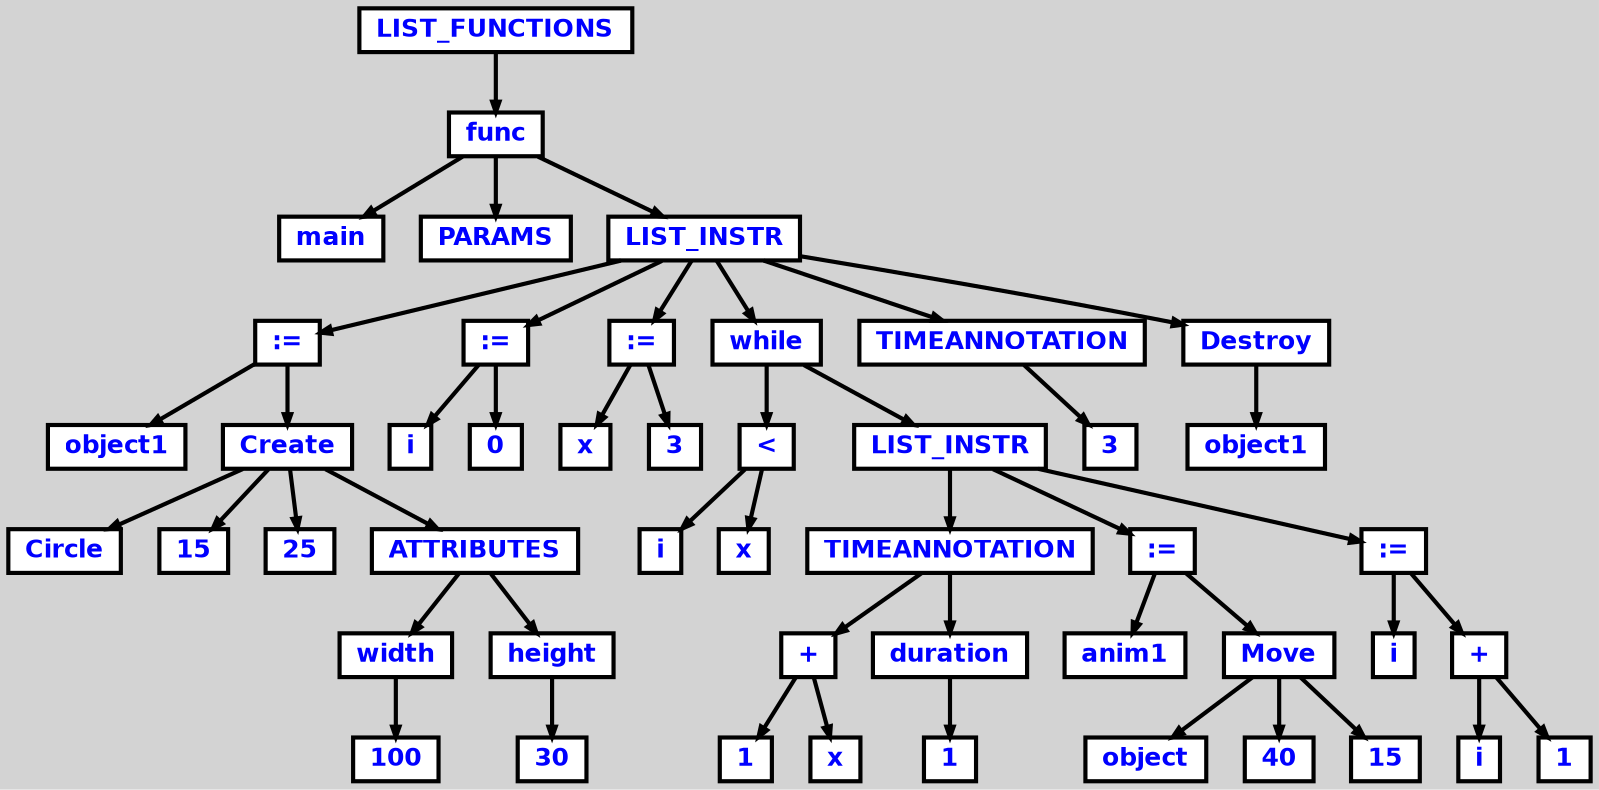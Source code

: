 digraph {

	ordering=out;
	ranksep=.4;
	bgcolor="lightgrey"; node [shape=box, fixedsize=false, fontsize=12, fontname="Helvetica-bold", fontcolor="blue"
		width=.25, height=.25, color="black", fillcolor="white", style="filled, solid, bold"];
	edge [arrowsize=.5, color="black", style="bold"]

  n0 [label="LIST_FUNCTIONS"];
  n1 [label="func"];
  n1 [label="func"];
  n2 [label="main"];
  n3 [label="PARAMS"];
  n4 [label="LIST_INSTR"];
  n4 [label="LIST_INSTR"];
  n5 [label=":="];
  n5 [label=":="];
  n6 [label="object1"];
  n7 [label="Create"];
  n7 [label="Create"];
  n8 [label="Circle"];
  n9 [label="15"];
  n10 [label="25"];
  n11 [label="ATTRIBUTES"];
  n11 [label="ATTRIBUTES"];
  n12 [label="width"];
  n12 [label="width"];
  n13 [label="100"];
  n14 [label="height"];
  n14 [label="height"];
  n15 [label="30"];
  n16 [label=":="];
  n16 [label=":="];
  n17 [label="i"];
  n18 [label="0"];
  n19 [label=":="];
  n19 [label=":="];
  n20 [label="x"];
  n21 [label="3"];
  n22 [label="while"];
  n22 [label="while"];
  n23 [label="<"];
  n23 [label="<"];
  n24 [label="i"];
  n25 [label="x"];
  n26 [label="LIST_INSTR"];
  n26 [label="LIST_INSTR"];
  n27 [label="TIMEANNOTATION"];
  n27 [label="TIMEANNOTATION"];
  n28 [label="+"];
  n28 [label="+"];
  n29 [label="1"];
  n30 [label="x"];
  n31 [label="duration"];
  n31 [label="duration"];
  n32 [label="1"];
  n33 [label=":="];
  n33 [label=":="];
  n34 [label="anim1"];
  n35 [label="Move"];
  n35 [label="Move"];
  n36 [label="object"];
  n37 [label="40"];
  n38 [label="15"];
  n39 [label=":="];
  n39 [label=":="];
  n40 [label="i"];
  n41 [label="+"];
  n41 [label="+"];
  n42 [label="i"];
  n43 [label="1"];
  n44 [label="TIMEANNOTATION"];
  n44 [label="TIMEANNOTATION"];
  n45 [label="3"];
  n46 [label="Destroy"];
  n46 [label="Destroy"];
  n47 [label="object1"];

  n0 -> n1 // "LIST_FUNCTIONS" -> "func"
  n1 -> n2 // "func" -> "main"
  n1 -> n3 // "func" -> "PARAMS"
  n1 -> n4 // "func" -> "LIST_INSTR"
  n4 -> n5 // "LIST_INSTR" -> ":="
  n5 -> n6 // ":=" -> "object1"
  n5 -> n7 // ":=" -> "Create"
  n7 -> n8 // "Create" -> "Circle"
  n7 -> n9 // "Create" -> "15"
  n7 -> n10 // "Create" -> "25"
  n7 -> n11 // "Create" -> "ATTRIBUTES"
  n11 -> n12 // "ATTRIBUTES" -> "width"
  n12 -> n13 // "width" -> "100"
  n11 -> n14 // "ATTRIBUTES" -> "height"
  n14 -> n15 // "height" -> "30"
  n4 -> n16 // "LIST_INSTR" -> ":="
  n16 -> n17 // ":=" -> "i"
  n16 -> n18 // ":=" -> "0"
  n4 -> n19 // "LIST_INSTR" -> ":="
  n19 -> n20 // ":=" -> "x"
  n19 -> n21 // ":=" -> "3"
  n4 -> n22 // "LIST_INSTR" -> "while"
  n22 -> n23 // "while" -> "<"
  n23 -> n24 // "<" -> "i"
  n23 -> n25 // "<" -> "x"
  n22 -> n26 // "while" -> "LIST_INSTR"
  n26 -> n27 // "LIST_INSTR" -> "TIMEANNOTATION"
  n27 -> n28 // "TIMEANNOTATION" -> "+"
  n28 -> n29 // "+" -> "1"
  n28 -> n30 // "+" -> "x"
  n27 -> n31 // "TIMEANNOTATION" -> "duration"
  n31 -> n32 // "duration" -> "1"
  n26 -> n33 // "LIST_INSTR" -> ":="
  n33 -> n34 // ":=" -> "anim1"
  n33 -> n35 // ":=" -> "Move"
  n35 -> n36 // "Move" -> "object"
  n35 -> n37 // "Move" -> "40"
  n35 -> n38 // "Move" -> "15"
  n26 -> n39 // "LIST_INSTR" -> ":="
  n39 -> n40 // ":=" -> "i"
  n39 -> n41 // ":=" -> "+"
  n41 -> n42 // "+" -> "i"
  n41 -> n43 // "+" -> "1"
  n4 -> n44 // "LIST_INSTR" -> "TIMEANNOTATION"
  n44 -> n45 // "TIMEANNOTATION" -> "3"
  n4 -> n46 // "LIST_INSTR" -> "Destroy"
  n46 -> n47 // "Destroy" -> "object1"

}
